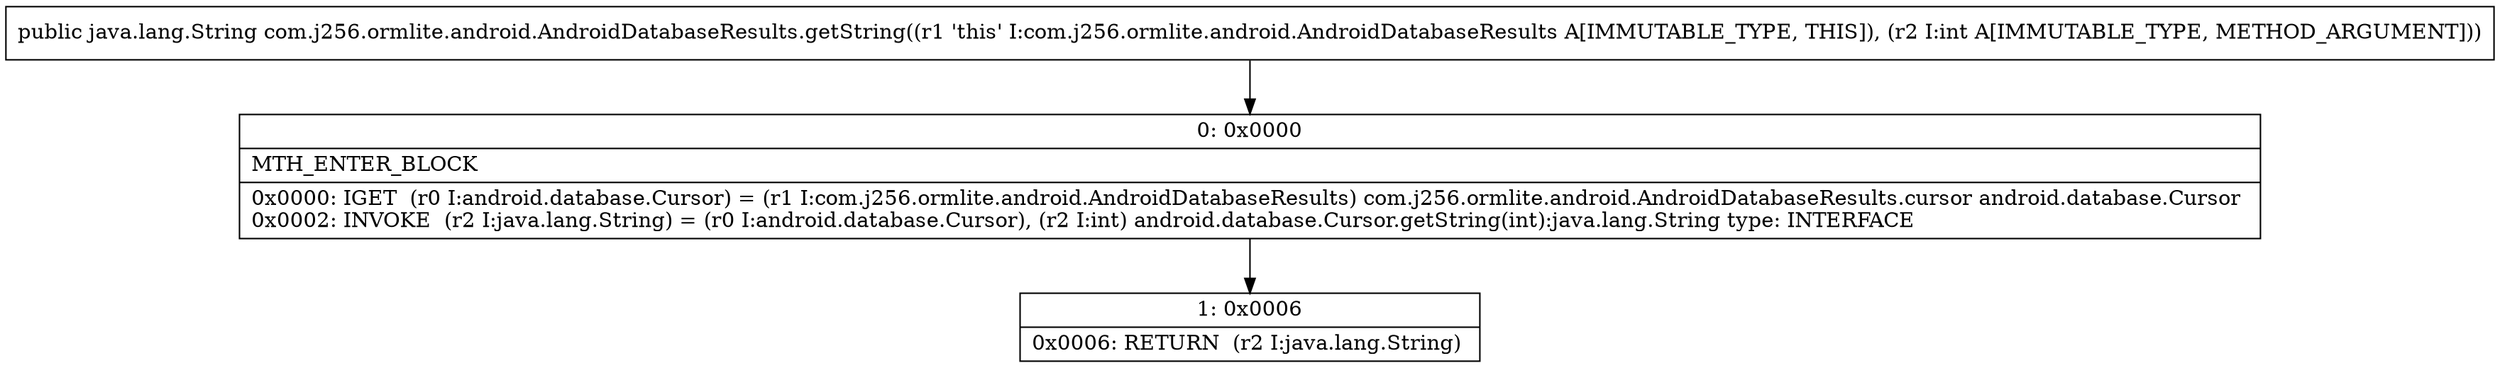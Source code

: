 digraph "CFG forcom.j256.ormlite.android.AndroidDatabaseResults.getString(I)Ljava\/lang\/String;" {
Node_0 [shape=record,label="{0\:\ 0x0000|MTH_ENTER_BLOCK\l|0x0000: IGET  (r0 I:android.database.Cursor) = (r1 I:com.j256.ormlite.android.AndroidDatabaseResults) com.j256.ormlite.android.AndroidDatabaseResults.cursor android.database.Cursor \l0x0002: INVOKE  (r2 I:java.lang.String) = (r0 I:android.database.Cursor), (r2 I:int) android.database.Cursor.getString(int):java.lang.String type: INTERFACE \l}"];
Node_1 [shape=record,label="{1\:\ 0x0006|0x0006: RETURN  (r2 I:java.lang.String) \l}"];
MethodNode[shape=record,label="{public java.lang.String com.j256.ormlite.android.AndroidDatabaseResults.getString((r1 'this' I:com.j256.ormlite.android.AndroidDatabaseResults A[IMMUTABLE_TYPE, THIS]), (r2 I:int A[IMMUTABLE_TYPE, METHOD_ARGUMENT])) }"];
MethodNode -> Node_0;
Node_0 -> Node_1;
}

